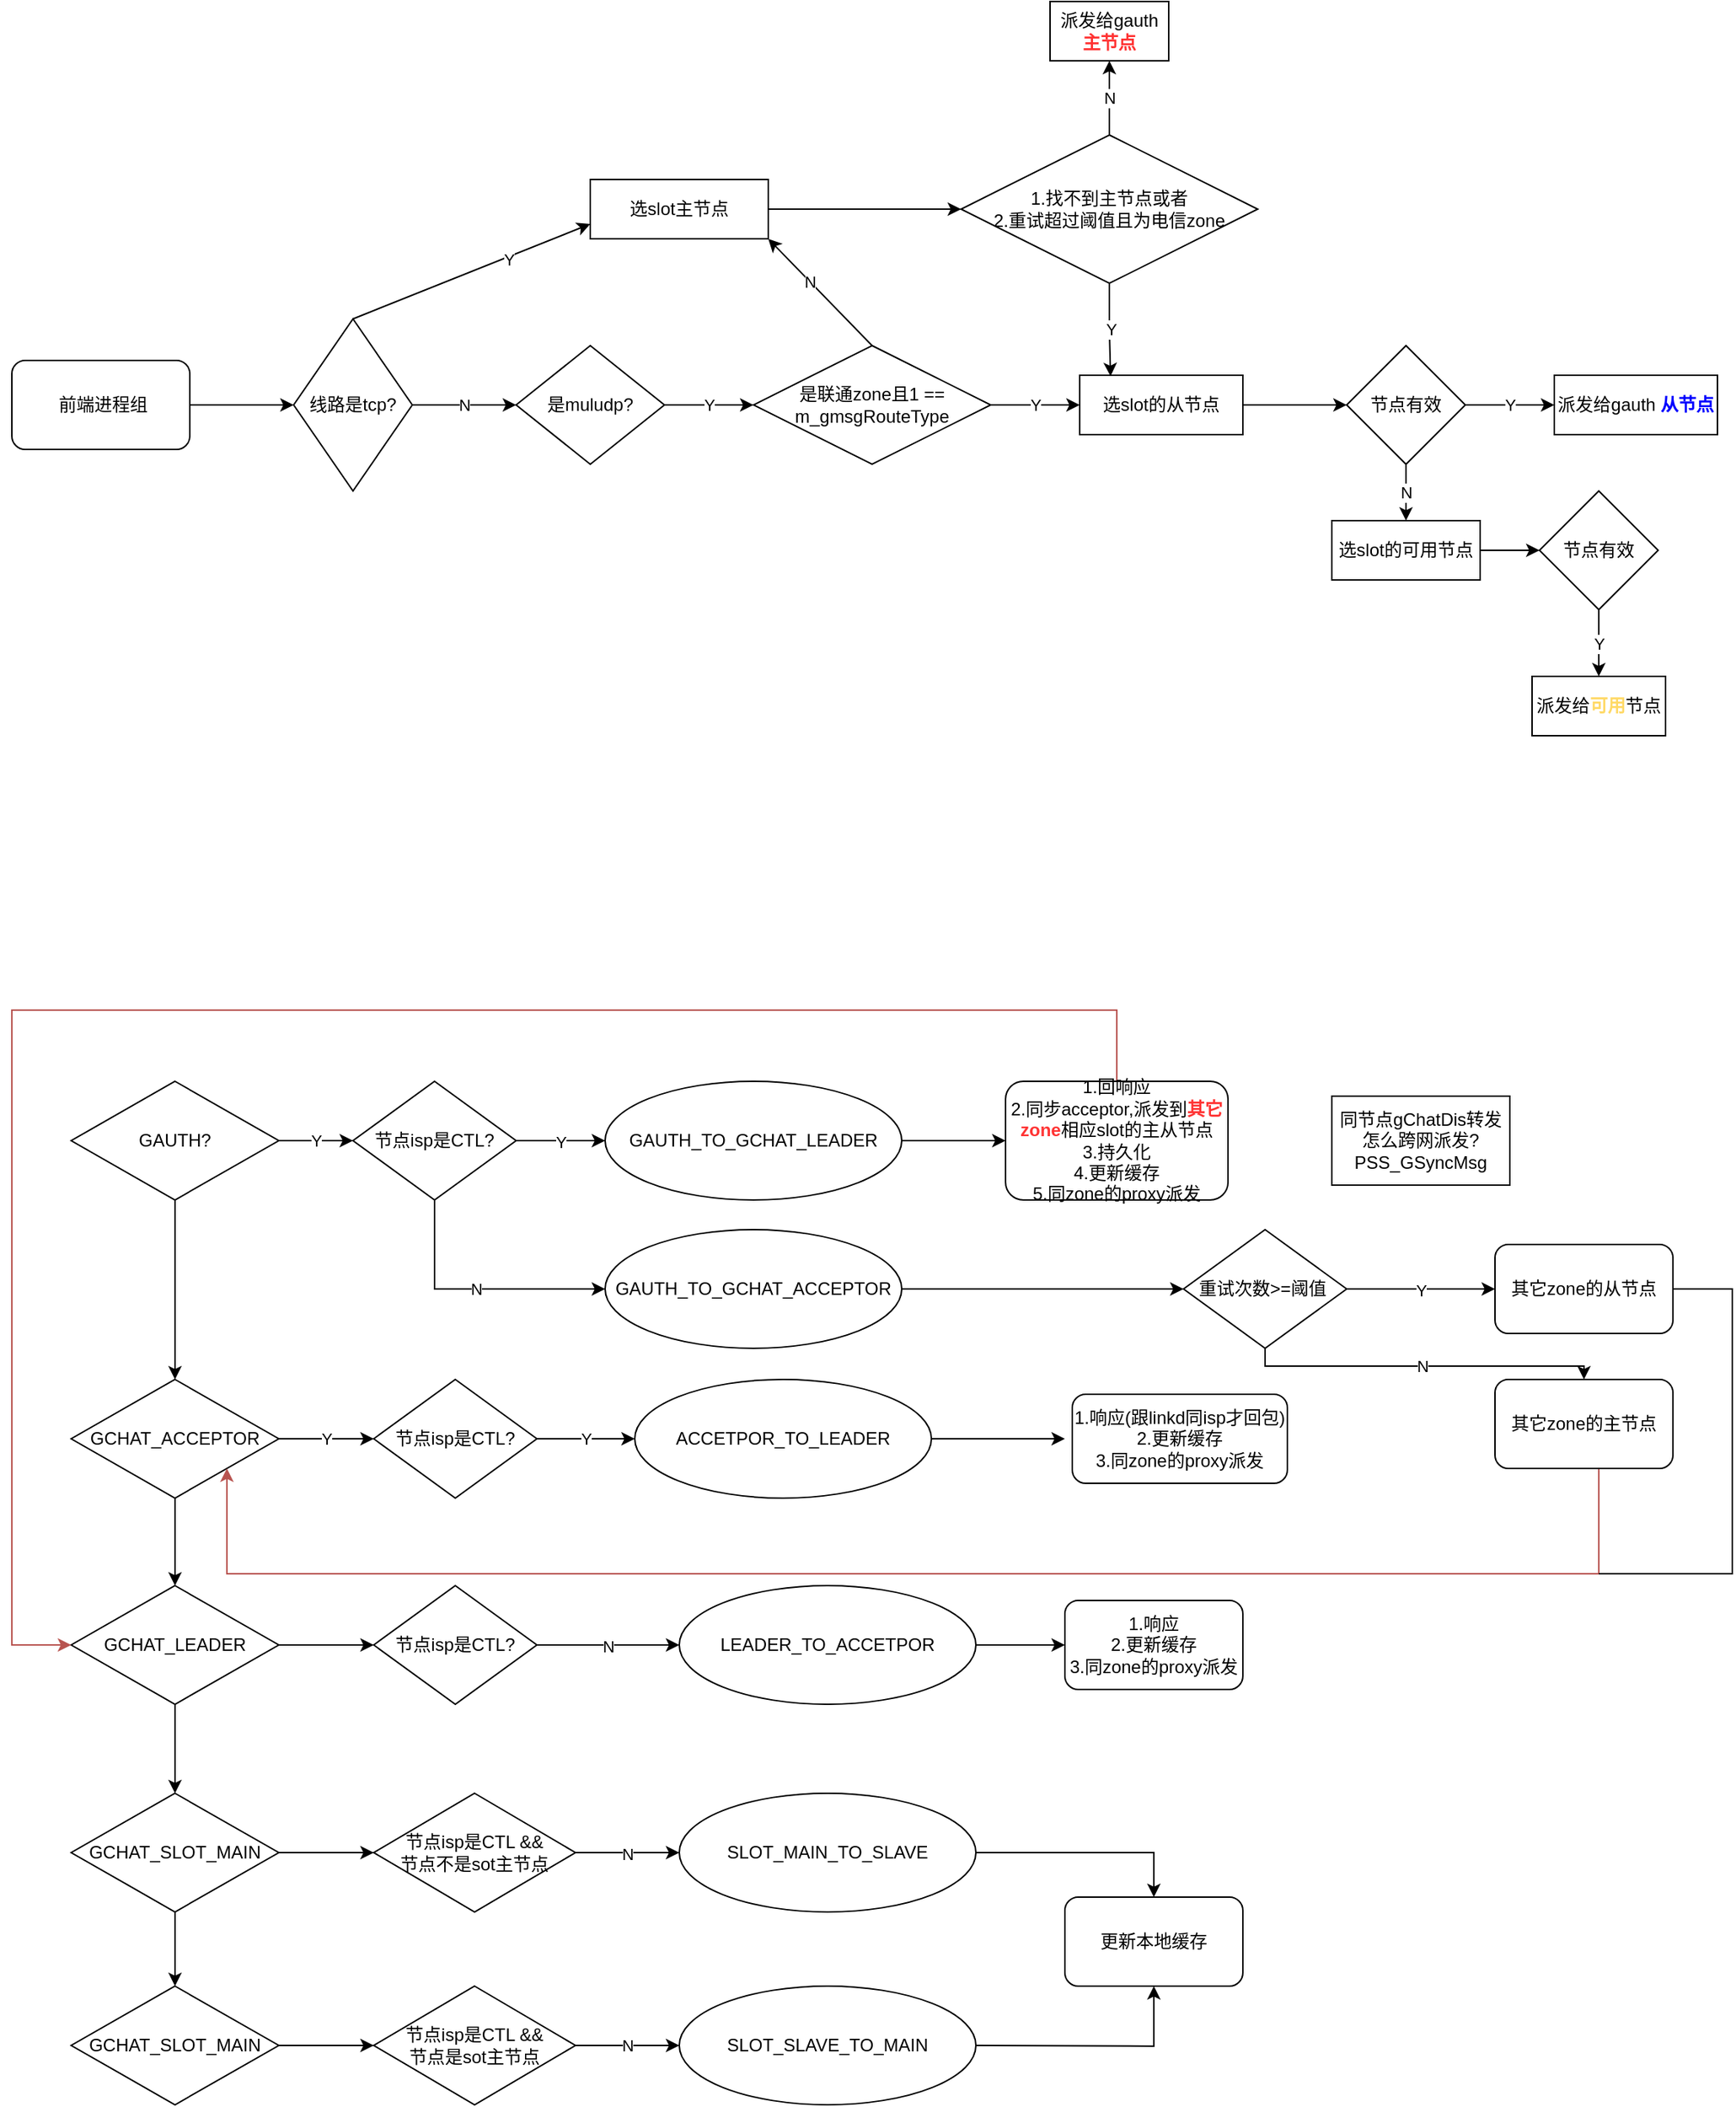 <mxfile version="21.1.1" type="github">
  <diagram name="第 1 页" id="KKsY59eh9XaDmgX87wVV">
    <mxGraphModel dx="1418" dy="565" grid="1" gridSize="10" guides="1" tooltips="1" connect="1" arrows="1" fold="1" page="1" pageScale="1" pageWidth="827" pageHeight="1169" math="0" shadow="0">
      <root>
        <mxCell id="0" />
        <mxCell id="1" parent="0" />
        <mxCell id="A7drEQn15BSyyHfxk9KO-81" style="edgeStyle=orthogonalEdgeStyle;rounded=0;orthogonalLoop=1;jettySize=auto;html=1;entryX=0;entryY=0.5;entryDx=0;entryDy=0;" edge="1" parent="1" source="A7drEQn15BSyyHfxk9KO-1" target="A7drEQn15BSyyHfxk9KO-3">
          <mxGeometry relative="1" as="geometry" />
        </mxCell>
        <mxCell id="A7drEQn15BSyyHfxk9KO-1" value="&amp;nbsp;前端进程组" style="rounded=1;whiteSpace=wrap;html=1;" vertex="1" parent="1">
          <mxGeometry x="60" y="352" width="120" height="60" as="geometry" />
        </mxCell>
        <mxCell id="A7drEQn15BSyyHfxk9KO-61" value="N" style="edgeStyle=orthogonalEdgeStyle;rounded=0;orthogonalLoop=1;jettySize=auto;html=1;entryX=0;entryY=0.5;entryDx=0;entryDy=0;" edge="1" parent="1" source="A7drEQn15BSyyHfxk9KO-3" target="A7drEQn15BSyyHfxk9KO-22">
          <mxGeometry relative="1" as="geometry" />
        </mxCell>
        <mxCell id="A7drEQn15BSyyHfxk9KO-3" value="线路是tcp?" style="rhombus;whiteSpace=wrap;html=1;" vertex="1" parent="1">
          <mxGeometry x="250" y="324" width="80" height="116" as="geometry" />
        </mxCell>
        <mxCell id="A7drEQn15BSyyHfxk9KO-73" style="edgeStyle=orthogonalEdgeStyle;rounded=0;orthogonalLoop=1;jettySize=auto;html=1;entryX=0;entryY=0.5;entryDx=0;entryDy=0;" edge="1" parent="1" source="A7drEQn15BSyyHfxk9KO-6" target="A7drEQn15BSyyHfxk9KO-9">
          <mxGeometry relative="1" as="geometry" />
        </mxCell>
        <mxCell id="A7drEQn15BSyyHfxk9KO-6" value="选slot主节点" style="rounded=0;whiteSpace=wrap;html=1;" vertex="1" parent="1">
          <mxGeometry x="450" y="230" width="120" height="40" as="geometry" />
        </mxCell>
        <mxCell id="A7drEQn15BSyyHfxk9KO-74" value="N" style="edgeStyle=orthogonalEdgeStyle;rounded=0;orthogonalLoop=1;jettySize=auto;html=1;entryX=0.5;entryY=1;entryDx=0;entryDy=0;" edge="1" parent="1" source="A7drEQn15BSyyHfxk9KO-9" target="A7drEQn15BSyyHfxk9KO-40">
          <mxGeometry relative="1" as="geometry" />
        </mxCell>
        <mxCell id="A7drEQn15BSyyHfxk9KO-75" value="Y" style="edgeStyle=orthogonalEdgeStyle;rounded=0;orthogonalLoop=1;jettySize=auto;html=1;entryX=0.189;entryY=0.015;entryDx=0;entryDy=0;entryPerimeter=0;" edge="1" parent="1" source="A7drEQn15BSyyHfxk9KO-9" target="A7drEQn15BSyyHfxk9KO-11">
          <mxGeometry relative="1" as="geometry" />
        </mxCell>
        <mxCell id="A7drEQn15BSyyHfxk9KO-9" value="1.找不到主节点或者&lt;br&gt;2.重试超过阈值且为电信zone" style="rhombus;whiteSpace=wrap;html=1;" vertex="1" parent="1">
          <mxGeometry x="700" y="200" width="200" height="100" as="geometry" />
        </mxCell>
        <mxCell id="A7drEQn15BSyyHfxk9KO-76" style="edgeStyle=orthogonalEdgeStyle;rounded=0;orthogonalLoop=1;jettySize=auto;html=1;entryX=0;entryY=0.5;entryDx=0;entryDy=0;" edge="1" parent="1" source="A7drEQn15BSyyHfxk9KO-11" target="A7drEQn15BSyyHfxk9KO-31">
          <mxGeometry relative="1" as="geometry" />
        </mxCell>
        <mxCell id="A7drEQn15BSyyHfxk9KO-11" value="选slot的从节点" style="rounded=0;whiteSpace=wrap;html=1;" vertex="1" parent="1">
          <mxGeometry x="780" y="362" width="110" height="40" as="geometry" />
        </mxCell>
        <mxCell id="A7drEQn15BSyyHfxk9KO-72" value="Y" style="edgeStyle=orthogonalEdgeStyle;rounded=0;orthogonalLoop=1;jettySize=auto;html=1;" edge="1" parent="1" source="A7drEQn15BSyyHfxk9KO-16" target="A7drEQn15BSyyHfxk9KO-11">
          <mxGeometry relative="1" as="geometry" />
        </mxCell>
        <mxCell id="A7drEQn15BSyyHfxk9KO-16" value="是联通zone且1 == m_gmsgRouteType" style="rhombus;whiteSpace=wrap;html=1;" vertex="1" parent="1">
          <mxGeometry x="560" y="342" width="160" height="80" as="geometry" />
        </mxCell>
        <mxCell id="A7drEQn15BSyyHfxk9KO-70" value="Y" style="edgeStyle=orthogonalEdgeStyle;rounded=0;orthogonalLoop=1;jettySize=auto;html=1;exitX=1;exitY=0.5;exitDx=0;exitDy=0;entryX=0;entryY=0.5;entryDx=0;entryDy=0;" edge="1" parent="1" source="A7drEQn15BSyyHfxk9KO-22" target="A7drEQn15BSyyHfxk9KO-16">
          <mxGeometry relative="1" as="geometry" />
        </mxCell>
        <mxCell id="A7drEQn15BSyyHfxk9KO-22" value="是muludp?" style="rhombus;whiteSpace=wrap;html=1;" vertex="1" parent="1">
          <mxGeometry x="400" y="342" width="100" height="80" as="geometry" />
        </mxCell>
        <mxCell id="A7drEQn15BSyyHfxk9KO-79" style="edgeStyle=orthogonalEdgeStyle;rounded=0;orthogonalLoop=1;jettySize=auto;html=1;entryX=0;entryY=0.5;entryDx=0;entryDy=0;" edge="1" parent="1" source="A7drEQn15BSyyHfxk9KO-27" target="A7drEQn15BSyyHfxk9KO-46">
          <mxGeometry relative="1" as="geometry" />
        </mxCell>
        <mxCell id="A7drEQn15BSyyHfxk9KO-27" value="选slot的可用节点" style="rounded=0;whiteSpace=wrap;html=1;" vertex="1" parent="1">
          <mxGeometry x="950" y="460" width="100" height="40" as="geometry" />
        </mxCell>
        <mxCell id="A7drEQn15BSyyHfxk9KO-77" value="Y" style="edgeStyle=orthogonalEdgeStyle;rounded=0;orthogonalLoop=1;jettySize=auto;html=1;entryX=0;entryY=0.5;entryDx=0;entryDy=0;" edge="1" parent="1" source="A7drEQn15BSyyHfxk9KO-31" target="A7drEQn15BSyyHfxk9KO-41">
          <mxGeometry relative="1" as="geometry" />
        </mxCell>
        <mxCell id="A7drEQn15BSyyHfxk9KO-78" value="N" style="edgeStyle=orthogonalEdgeStyle;rounded=0;orthogonalLoop=1;jettySize=auto;html=1;entryX=0.5;entryY=0;entryDx=0;entryDy=0;" edge="1" parent="1" source="A7drEQn15BSyyHfxk9KO-31" target="A7drEQn15BSyyHfxk9KO-27">
          <mxGeometry relative="1" as="geometry" />
        </mxCell>
        <mxCell id="A7drEQn15BSyyHfxk9KO-31" value="节点有效" style="rhombus;whiteSpace=wrap;html=1;" vertex="1" parent="1">
          <mxGeometry x="960" y="342" width="80" height="80" as="geometry" />
        </mxCell>
        <mxCell id="A7drEQn15BSyyHfxk9KO-40" value="派发给gauth &lt;font color=&quot;#ff3333&quot;&gt;&lt;b&gt;主节点&lt;/b&gt;&lt;/font&gt;" style="rounded=0;whiteSpace=wrap;html=1;" vertex="1" parent="1">
          <mxGeometry x="760" y="110" width="80" height="40" as="geometry" />
        </mxCell>
        <mxCell id="A7drEQn15BSyyHfxk9KO-41" value="派发给gauth &lt;b&gt;&lt;font color=&quot;#0000ff&quot;&gt;从节点&lt;/font&gt;&lt;/b&gt;" style="rounded=0;whiteSpace=wrap;html=1;" vertex="1" parent="1">
          <mxGeometry x="1100" y="362" width="110" height="40" as="geometry" />
        </mxCell>
        <mxCell id="A7drEQn15BSyyHfxk9KO-80" value="Y" style="edgeStyle=orthogonalEdgeStyle;rounded=0;orthogonalLoop=1;jettySize=auto;html=1;" edge="1" parent="1" source="A7drEQn15BSyyHfxk9KO-46" target="A7drEQn15BSyyHfxk9KO-51">
          <mxGeometry relative="1" as="geometry" />
        </mxCell>
        <mxCell id="A7drEQn15BSyyHfxk9KO-46" value="节点有效" style="rhombus;whiteSpace=wrap;html=1;" vertex="1" parent="1">
          <mxGeometry x="1090" y="440" width="80" height="80" as="geometry" />
        </mxCell>
        <mxCell id="A7drEQn15BSyyHfxk9KO-51" value="派发给&lt;b&gt;&lt;font color=&quot;#ffd966&quot;&gt;可用&lt;/font&gt;&lt;/b&gt;节点" style="rounded=0;whiteSpace=wrap;html=1;" vertex="1" parent="1">
          <mxGeometry x="1085" y="565" width="90" height="40" as="geometry" />
        </mxCell>
        <mxCell id="A7drEQn15BSyyHfxk9KO-56" value="" style="endArrow=classic;html=1;rounded=0;entryX=1;entryY=1;entryDx=0;entryDy=0;exitX=0.5;exitY=0;exitDx=0;exitDy=0;" edge="1" parent="1" source="A7drEQn15BSyyHfxk9KO-16" target="A7drEQn15BSyyHfxk9KO-6">
          <mxGeometry width="50" height="50" relative="1" as="geometry">
            <mxPoint x="620" y="340" as="sourcePoint" />
            <mxPoint x="670" y="290" as="targetPoint" />
          </mxGeometry>
        </mxCell>
        <mxCell id="A7drEQn15BSyyHfxk9KO-57" value="N" style="edgeLabel;html=1;align=center;verticalAlign=middle;resizable=0;points=[];" vertex="1" connectable="0" parent="A7drEQn15BSyyHfxk9KO-56">
          <mxGeometry x="0.213" y="-1" relative="1" as="geometry">
            <mxPoint y="1" as="offset" />
          </mxGeometry>
        </mxCell>
        <mxCell id="A7drEQn15BSyyHfxk9KO-58" value="" style="endArrow=classic;html=1;rounded=0;entryX=0;entryY=0.75;entryDx=0;entryDy=0;exitX=0.5;exitY=0;exitDx=0;exitDy=0;" edge="1" parent="1" source="A7drEQn15BSyyHfxk9KO-3" target="A7drEQn15BSyyHfxk9KO-6">
          <mxGeometry width="50" height="50" relative="1" as="geometry">
            <mxPoint x="290" y="320" as="sourcePoint" />
            <mxPoint x="340" y="270" as="targetPoint" />
          </mxGeometry>
        </mxCell>
        <mxCell id="A7drEQn15BSyyHfxk9KO-59" value="Y" style="edgeLabel;html=1;align=center;verticalAlign=middle;resizable=0;points=[];" vertex="1" connectable="0" parent="A7drEQn15BSyyHfxk9KO-58">
          <mxGeometry x="0.302" y="-1" relative="1" as="geometry">
            <mxPoint as="offset" />
          </mxGeometry>
        </mxCell>
        <mxCell id="A7drEQn15BSyyHfxk9KO-88" value="Y" style="edgeStyle=orthogonalEdgeStyle;rounded=0;orthogonalLoop=1;jettySize=auto;html=1;entryX=0;entryY=0.5;entryDx=0;entryDy=0;" edge="1" parent="1" source="A7drEQn15BSyyHfxk9KO-85" target="A7drEQn15BSyyHfxk9KO-87">
          <mxGeometry relative="1" as="geometry" />
        </mxCell>
        <mxCell id="A7drEQn15BSyyHfxk9KO-99" style="edgeStyle=orthogonalEdgeStyle;rounded=0;orthogonalLoop=1;jettySize=auto;html=1;" edge="1" parent="1" source="A7drEQn15BSyyHfxk9KO-85" target="A7drEQn15BSyyHfxk9KO-89">
          <mxGeometry relative="1" as="geometry" />
        </mxCell>
        <mxCell id="A7drEQn15BSyyHfxk9KO-85" value="GAUTH?" style="rhombus;whiteSpace=wrap;html=1;" vertex="1" parent="1">
          <mxGeometry x="100" y="838" width="140" height="80" as="geometry" />
        </mxCell>
        <mxCell id="A7drEQn15BSyyHfxk9KO-90" value="Y" style="edgeStyle=orthogonalEdgeStyle;rounded=0;orthogonalLoop=1;jettySize=auto;html=1;" edge="1" parent="1" source="A7drEQn15BSyyHfxk9KO-87">
          <mxGeometry relative="1" as="geometry">
            <mxPoint x="460" y="878" as="targetPoint" />
          </mxGeometry>
        </mxCell>
        <mxCell id="A7drEQn15BSyyHfxk9KO-94" value="N" style="edgeStyle=orthogonalEdgeStyle;rounded=0;orthogonalLoop=1;jettySize=auto;html=1;entryX=0;entryY=0.5;entryDx=0;entryDy=0;" edge="1" parent="1" source="A7drEQn15BSyyHfxk9KO-87" target="A7drEQn15BSyyHfxk9KO-93">
          <mxGeometry relative="1" as="geometry">
            <mxPoint x="400" y="1028" as="targetPoint" />
            <Array as="points">
              <mxPoint x="345" y="978" />
            </Array>
          </mxGeometry>
        </mxCell>
        <mxCell id="A7drEQn15BSyyHfxk9KO-87" value="节点isp是CTL?" style="rhombus;whiteSpace=wrap;html=1;" vertex="1" parent="1">
          <mxGeometry x="290" y="838" width="110" height="80" as="geometry" />
        </mxCell>
        <mxCell id="A7drEQn15BSyyHfxk9KO-96" value="Y" style="edgeStyle=orthogonalEdgeStyle;rounded=0;orthogonalLoop=1;jettySize=auto;html=1;exitX=1;exitY=0.5;exitDx=0;exitDy=0;entryX=0;entryY=0.5;entryDx=0;entryDy=0;" edge="1" parent="1" source="A7drEQn15BSyyHfxk9KO-89" target="A7drEQn15BSyyHfxk9KO-95">
          <mxGeometry relative="1" as="geometry" />
        </mxCell>
        <mxCell id="A7drEQn15BSyyHfxk9KO-103" style="edgeStyle=orthogonalEdgeStyle;rounded=0;orthogonalLoop=1;jettySize=auto;html=1;entryX=0.5;entryY=0;entryDx=0;entryDy=0;" edge="1" parent="1" source="A7drEQn15BSyyHfxk9KO-89" target="A7drEQn15BSyyHfxk9KO-102">
          <mxGeometry relative="1" as="geometry" />
        </mxCell>
        <mxCell id="A7drEQn15BSyyHfxk9KO-89" value="GCHAT_ACCEPTOR" style="rhombus;whiteSpace=wrap;html=1;" vertex="1" parent="1">
          <mxGeometry x="100" y="1039" width="140" height="80" as="geometry" />
        </mxCell>
        <mxCell id="A7drEQn15BSyyHfxk9KO-128" style="edgeStyle=orthogonalEdgeStyle;rounded=0;orthogonalLoop=1;jettySize=auto;html=1;" edge="1" parent="1" source="A7drEQn15BSyyHfxk9KO-92">
          <mxGeometry relative="1" as="geometry">
            <mxPoint x="730" y="878" as="targetPoint" />
          </mxGeometry>
        </mxCell>
        <mxCell id="A7drEQn15BSyyHfxk9KO-92" value="GAUTH_TO_GCHAT_LEADER" style="ellipse;whiteSpace=wrap;html=1;" vertex="1" parent="1">
          <mxGeometry x="460" y="838" width="200" height="80" as="geometry" />
        </mxCell>
        <mxCell id="A7drEQn15BSyyHfxk9KO-136" style="edgeStyle=orthogonalEdgeStyle;rounded=0;orthogonalLoop=1;jettySize=auto;html=1;" edge="1" parent="1" source="A7drEQn15BSyyHfxk9KO-93">
          <mxGeometry relative="1" as="geometry">
            <mxPoint x="850" y="978" as="targetPoint" />
          </mxGeometry>
        </mxCell>
        <mxCell id="A7drEQn15BSyyHfxk9KO-93" value="GAUTH_TO_GCHAT_ACCEPTOR" style="ellipse;whiteSpace=wrap;html=1;" vertex="1" parent="1">
          <mxGeometry x="460" y="938" width="200" height="80" as="geometry" />
        </mxCell>
        <mxCell id="A7drEQn15BSyyHfxk9KO-101" value="Y" style="edgeStyle=orthogonalEdgeStyle;rounded=0;orthogonalLoop=1;jettySize=auto;html=1;entryX=0;entryY=0.5;entryDx=0;entryDy=0;" edge="1" parent="1" source="A7drEQn15BSyyHfxk9KO-95" target="A7drEQn15BSyyHfxk9KO-100">
          <mxGeometry relative="1" as="geometry" />
        </mxCell>
        <mxCell id="A7drEQn15BSyyHfxk9KO-95" value="节点isp是CTL?" style="rhombus;whiteSpace=wrap;html=1;" vertex="1" parent="1">
          <mxGeometry x="304" y="1039" width="110" height="80" as="geometry" />
        </mxCell>
        <mxCell id="A7drEQn15BSyyHfxk9KO-134" style="edgeStyle=orthogonalEdgeStyle;rounded=0;orthogonalLoop=1;jettySize=auto;html=1;" edge="1" parent="1" source="A7drEQn15BSyyHfxk9KO-100">
          <mxGeometry relative="1" as="geometry">
            <mxPoint x="770" y="1079" as="targetPoint" />
          </mxGeometry>
        </mxCell>
        <mxCell id="A7drEQn15BSyyHfxk9KO-100" value="ACCETPOR_TO_LEADER" style="ellipse;whiteSpace=wrap;html=1;" vertex="1" parent="1">
          <mxGeometry x="480" y="1039" width="200" height="80" as="geometry" />
        </mxCell>
        <mxCell id="A7drEQn15BSyyHfxk9KO-105" style="edgeStyle=orthogonalEdgeStyle;rounded=0;orthogonalLoop=1;jettySize=auto;html=1;exitX=1;exitY=0.5;exitDx=0;exitDy=0;entryX=0;entryY=0.5;entryDx=0;entryDy=0;" edge="1" parent="1" source="A7drEQn15BSyyHfxk9KO-102" target="A7drEQn15BSyyHfxk9KO-104">
          <mxGeometry relative="1" as="geometry" />
        </mxCell>
        <mxCell id="A7drEQn15BSyyHfxk9KO-119" style="edgeStyle=orthogonalEdgeStyle;rounded=0;orthogonalLoop=1;jettySize=auto;html=1;entryX=0.5;entryY=0;entryDx=0;entryDy=0;" edge="1" parent="1" source="A7drEQn15BSyyHfxk9KO-102" target="A7drEQn15BSyyHfxk9KO-110">
          <mxGeometry relative="1" as="geometry" />
        </mxCell>
        <mxCell id="A7drEQn15BSyyHfxk9KO-102" value="GCHAT_LEADER" style="rhombus;whiteSpace=wrap;html=1;" vertex="1" parent="1">
          <mxGeometry x="100" y="1178" width="140" height="80" as="geometry" />
        </mxCell>
        <mxCell id="A7drEQn15BSyyHfxk9KO-106" value="N" style="edgeStyle=orthogonalEdgeStyle;rounded=0;orthogonalLoop=1;jettySize=auto;html=1;" edge="1" parent="1" source="A7drEQn15BSyyHfxk9KO-104">
          <mxGeometry relative="1" as="geometry">
            <mxPoint x="510" y="1218" as="targetPoint" />
          </mxGeometry>
        </mxCell>
        <mxCell id="A7drEQn15BSyyHfxk9KO-104" value="节点isp是CTL?" style="rhombus;whiteSpace=wrap;html=1;" vertex="1" parent="1">
          <mxGeometry x="304" y="1178" width="110" height="80" as="geometry" />
        </mxCell>
        <mxCell id="A7drEQn15BSyyHfxk9KO-147" style="edgeStyle=orthogonalEdgeStyle;rounded=0;orthogonalLoop=1;jettySize=auto;html=1;entryX=0;entryY=0.5;entryDx=0;entryDy=0;" edge="1" parent="1" source="A7drEQn15BSyyHfxk9KO-107" target="A7drEQn15BSyyHfxk9KO-146">
          <mxGeometry relative="1" as="geometry" />
        </mxCell>
        <mxCell id="A7drEQn15BSyyHfxk9KO-107" value="LEADER_TO_ACCETPOR" style="ellipse;whiteSpace=wrap;html=1;" vertex="1" parent="1">
          <mxGeometry x="510" y="1178" width="200" height="80" as="geometry" />
        </mxCell>
        <mxCell id="A7drEQn15BSyyHfxk9KO-109" style="edgeStyle=orthogonalEdgeStyle;rounded=0;orthogonalLoop=1;jettySize=auto;html=1;exitX=1;exitY=0.5;exitDx=0;exitDy=0;entryX=0;entryY=0.5;entryDx=0;entryDy=0;" edge="1" parent="1" source="A7drEQn15BSyyHfxk9KO-110" target="A7drEQn15BSyyHfxk9KO-112">
          <mxGeometry relative="1" as="geometry" />
        </mxCell>
        <mxCell id="A7drEQn15BSyyHfxk9KO-120" style="edgeStyle=orthogonalEdgeStyle;rounded=0;orthogonalLoop=1;jettySize=auto;html=1;entryX=0.5;entryY=0;entryDx=0;entryDy=0;" edge="1" parent="1" source="A7drEQn15BSyyHfxk9KO-110">
          <mxGeometry relative="1" as="geometry">
            <mxPoint x="170" y="1448" as="targetPoint" />
          </mxGeometry>
        </mxCell>
        <mxCell id="A7drEQn15BSyyHfxk9KO-110" value="GCHAT_SLOT_MAIN" style="rhombus;whiteSpace=wrap;html=1;" vertex="1" parent="1">
          <mxGeometry x="100" y="1318" width="140" height="80" as="geometry" />
        </mxCell>
        <mxCell id="A7drEQn15BSyyHfxk9KO-111" value="N" style="edgeStyle=orthogonalEdgeStyle;rounded=0;orthogonalLoop=1;jettySize=auto;html=1;" edge="1" parent="1" source="A7drEQn15BSyyHfxk9KO-112">
          <mxGeometry relative="1" as="geometry">
            <mxPoint x="510" y="1358" as="targetPoint" />
          </mxGeometry>
        </mxCell>
        <mxCell id="A7drEQn15BSyyHfxk9KO-112" value="节点isp是CTL &amp;amp;&amp;amp;&lt;br&gt;节点不是sot主节点" style="rhombus;whiteSpace=wrap;html=1;" vertex="1" parent="1">
          <mxGeometry x="304" y="1318" width="136" height="80" as="geometry" />
        </mxCell>
        <mxCell id="A7drEQn15BSyyHfxk9KO-123" style="edgeStyle=orthogonalEdgeStyle;rounded=0;orthogonalLoop=1;jettySize=auto;html=1;entryX=0.5;entryY=0;entryDx=0;entryDy=0;" edge="1" parent="1" source="A7drEQn15BSyyHfxk9KO-113" target="A7drEQn15BSyyHfxk9KO-122">
          <mxGeometry relative="1" as="geometry" />
        </mxCell>
        <mxCell id="A7drEQn15BSyyHfxk9KO-113" value="SLOT_MAIN_TO_SLAVE" style="ellipse;whiteSpace=wrap;html=1;" vertex="1" parent="1">
          <mxGeometry x="510" y="1318" width="200" height="80" as="geometry" />
        </mxCell>
        <mxCell id="A7drEQn15BSyyHfxk9KO-114" style="edgeStyle=orthogonalEdgeStyle;rounded=0;orthogonalLoop=1;jettySize=auto;html=1;exitX=1;exitY=0.5;exitDx=0;exitDy=0;entryX=0;entryY=0.5;entryDx=0;entryDy=0;" edge="1" parent="1">
          <mxGeometry relative="1" as="geometry">
            <mxPoint x="240" y="1488" as="sourcePoint" />
            <mxPoint x="304" y="1488" as="targetPoint" />
          </mxGeometry>
        </mxCell>
        <mxCell id="A7drEQn15BSyyHfxk9KO-115" value="GCHAT_SLOT_MAIN" style="rhombus;whiteSpace=wrap;html=1;" vertex="1" parent="1">
          <mxGeometry x="100" y="1448" width="140" height="80" as="geometry" />
        </mxCell>
        <mxCell id="A7drEQn15BSyyHfxk9KO-116" value="N" style="edgeStyle=orthogonalEdgeStyle;rounded=0;orthogonalLoop=1;jettySize=auto;html=1;" edge="1" parent="1">
          <mxGeometry relative="1" as="geometry">
            <mxPoint x="510" y="1488" as="targetPoint" />
            <mxPoint x="440" y="1488" as="sourcePoint" />
          </mxGeometry>
        </mxCell>
        <mxCell id="A7drEQn15BSyyHfxk9KO-117" value="节点isp是CTL &amp;amp;&amp;amp;&lt;br&gt;节点是sot主节点" style="rhombus;whiteSpace=wrap;html=1;" vertex="1" parent="1">
          <mxGeometry x="304" y="1448" width="136" height="80" as="geometry" />
        </mxCell>
        <mxCell id="A7drEQn15BSyyHfxk9KO-124" style="edgeStyle=orthogonalEdgeStyle;rounded=0;orthogonalLoop=1;jettySize=auto;html=1;entryX=0.5;entryY=1;entryDx=0;entryDy=0;" edge="1" parent="1" target="A7drEQn15BSyyHfxk9KO-122">
          <mxGeometry relative="1" as="geometry">
            <mxPoint x="710" y="1488" as="sourcePoint" />
          </mxGeometry>
        </mxCell>
        <mxCell id="A7drEQn15BSyyHfxk9KO-118" value="SLOT_SLAVE_TO_MAIN" style="ellipse;whiteSpace=wrap;html=1;" vertex="1" parent="1">
          <mxGeometry x="510" y="1448" width="200" height="80" as="geometry" />
        </mxCell>
        <mxCell id="A7drEQn15BSyyHfxk9KO-122" value="更新本地缓存" style="rounded=1;whiteSpace=wrap;html=1;" vertex="1" parent="1">
          <mxGeometry x="770" y="1388" width="120" height="60" as="geometry" />
        </mxCell>
        <mxCell id="A7drEQn15BSyyHfxk9KO-132" style="edgeStyle=orthogonalEdgeStyle;rounded=0;orthogonalLoop=1;jettySize=auto;html=1;entryX=0;entryY=0.5;entryDx=0;entryDy=0;fillColor=#f8cecc;strokeColor=#b85450;" edge="1" parent="1" source="A7drEQn15BSyyHfxk9KO-126" target="A7drEQn15BSyyHfxk9KO-102">
          <mxGeometry relative="1" as="geometry">
            <mxPoint x="70" y="1070" as="targetPoint" />
            <Array as="points">
              <mxPoint x="805" y="790" />
              <mxPoint x="60" y="790" />
              <mxPoint x="60" y="1218" />
            </Array>
          </mxGeometry>
        </mxCell>
        <mxCell id="A7drEQn15BSyyHfxk9KO-126" value="1.回响应&lt;br&gt;2.同步acceptor,派发到&lt;b&gt;&lt;font color=&quot;#ff3333&quot;&gt;其它zone&lt;/font&gt;&lt;/b&gt;相应slot的主从节点&lt;br&gt;3.持久化&lt;br&gt;4.更新缓存&lt;br&gt;5.同zone的proxy派发" style="rounded=1;whiteSpace=wrap;html=1;" vertex="1" parent="1">
          <mxGeometry x="730" y="838" width="150" height="80" as="geometry" />
        </mxCell>
        <mxCell id="A7drEQn15BSyyHfxk9KO-133" value="同节点gChatDis转发&lt;br&gt;怎么跨网派发?&lt;br&gt;PSS_GSyncMsg" style="rounded=0;whiteSpace=wrap;html=1;" vertex="1" parent="1">
          <mxGeometry x="950" y="848" width="120" height="60" as="geometry" />
        </mxCell>
        <mxCell id="A7drEQn15BSyyHfxk9KO-135" value="1.响应(跟linkd同isp才回包)&lt;br&gt;2.更新缓存&lt;br&gt;3.同zone的proxy派发" style="rounded=1;whiteSpace=wrap;html=1;" vertex="1" parent="1">
          <mxGeometry x="775" y="1049" width="145" height="60" as="geometry" />
        </mxCell>
        <mxCell id="A7drEQn15BSyyHfxk9KO-138" value="Y" style="edgeStyle=orthogonalEdgeStyle;rounded=0;orthogonalLoop=1;jettySize=auto;html=1;" edge="1" parent="1" source="A7drEQn15BSyyHfxk9KO-137">
          <mxGeometry relative="1" as="geometry">
            <mxPoint x="1060" y="978" as="targetPoint" />
          </mxGeometry>
        </mxCell>
        <mxCell id="A7drEQn15BSyyHfxk9KO-141" value="N" style="edgeStyle=orthogonalEdgeStyle;rounded=0;orthogonalLoop=1;jettySize=auto;html=1;exitX=0.5;exitY=1;exitDx=0;exitDy=0;entryX=0.5;entryY=0;entryDx=0;entryDy=0;" edge="1" parent="1" source="A7drEQn15BSyyHfxk9KO-137" target="A7drEQn15BSyyHfxk9KO-140">
          <mxGeometry relative="1" as="geometry">
            <Array as="points">
              <mxPoint x="905" y="1030" />
              <mxPoint x="1120" y="1030" />
            </Array>
          </mxGeometry>
        </mxCell>
        <mxCell id="A7drEQn15BSyyHfxk9KO-137" value="重试次数&amp;gt;=阈值&amp;nbsp;" style="rhombus;whiteSpace=wrap;html=1;" vertex="1" parent="1">
          <mxGeometry x="850" y="938" width="110" height="80" as="geometry" />
        </mxCell>
        <mxCell id="A7drEQn15BSyyHfxk9KO-139" value="其它zone的从节点" style="rounded=1;whiteSpace=wrap;html=1;" vertex="1" parent="1">
          <mxGeometry x="1060" y="948" width="120" height="60" as="geometry" />
        </mxCell>
        <mxCell id="A7drEQn15BSyyHfxk9KO-143" style="edgeStyle=orthogonalEdgeStyle;rounded=0;orthogonalLoop=1;jettySize=auto;html=1;entryX=1;entryY=1;entryDx=0;entryDy=0;fillColor=#f8cecc;strokeColor=#b85450;" edge="1" parent="1" source="A7drEQn15BSyyHfxk9KO-140" target="A7drEQn15BSyyHfxk9KO-89">
          <mxGeometry relative="1" as="geometry">
            <mxPoint x="330" y="1140" as="targetPoint" />
            <Array as="points">
              <mxPoint x="1130" y="1170" />
              <mxPoint x="205" y="1170" />
            </Array>
          </mxGeometry>
        </mxCell>
        <mxCell id="A7drEQn15BSyyHfxk9KO-140" value="其它zone的主节点" style="rounded=1;whiteSpace=wrap;html=1;" vertex="1" parent="1">
          <mxGeometry x="1060" y="1039" width="120" height="60" as="geometry" />
        </mxCell>
        <mxCell id="A7drEQn15BSyyHfxk9KO-145" value="" style="endArrow=none;html=1;rounded=0;exitX=1;exitY=0.5;exitDx=0;exitDy=0;" edge="1" parent="1" source="A7drEQn15BSyyHfxk9KO-139">
          <mxGeometry width="50" height="50" relative="1" as="geometry">
            <mxPoint x="1190" y="980" as="sourcePoint" />
            <mxPoint x="1130" y="1170" as="targetPoint" />
            <Array as="points">
              <mxPoint x="1220" y="978" />
              <mxPoint x="1220" y="1170" />
            </Array>
          </mxGeometry>
        </mxCell>
        <mxCell id="A7drEQn15BSyyHfxk9KO-146" value="1.响应&lt;br&gt;2.更新缓存&lt;br&gt;3.同zone的proxy派发" style="rounded=1;whiteSpace=wrap;html=1;" vertex="1" parent="1">
          <mxGeometry x="770" y="1188" width="120" height="60" as="geometry" />
        </mxCell>
      </root>
    </mxGraphModel>
  </diagram>
</mxfile>
